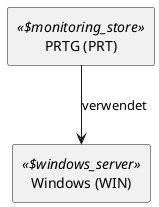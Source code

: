 @startuml


skinparam monochrome true
skinparam componentStyle uml2



show stereotype

rectangle PRTG__F___N_PRT__O_ as "PRTG (PRT)" <<$monitoring_store>> {
}

rectangle Windows__F___N_WIN__O_ as "Windows (WIN)" <<$windows_server>> {
}
PRTG__F___N_PRT__O_ -down-> Windows__F___N_WIN__O_ : verwendet 

' Begin Protected Region [[layouting]]

' End Protected Region   [[layouting]]

@enduml
' Actifsource ID=[dc5bfacd-eaac-11e8-88d3-bfc6b992bdec,31e48857-0e1a-11e9-8b4c-f9aec93d8b56,Hash]
